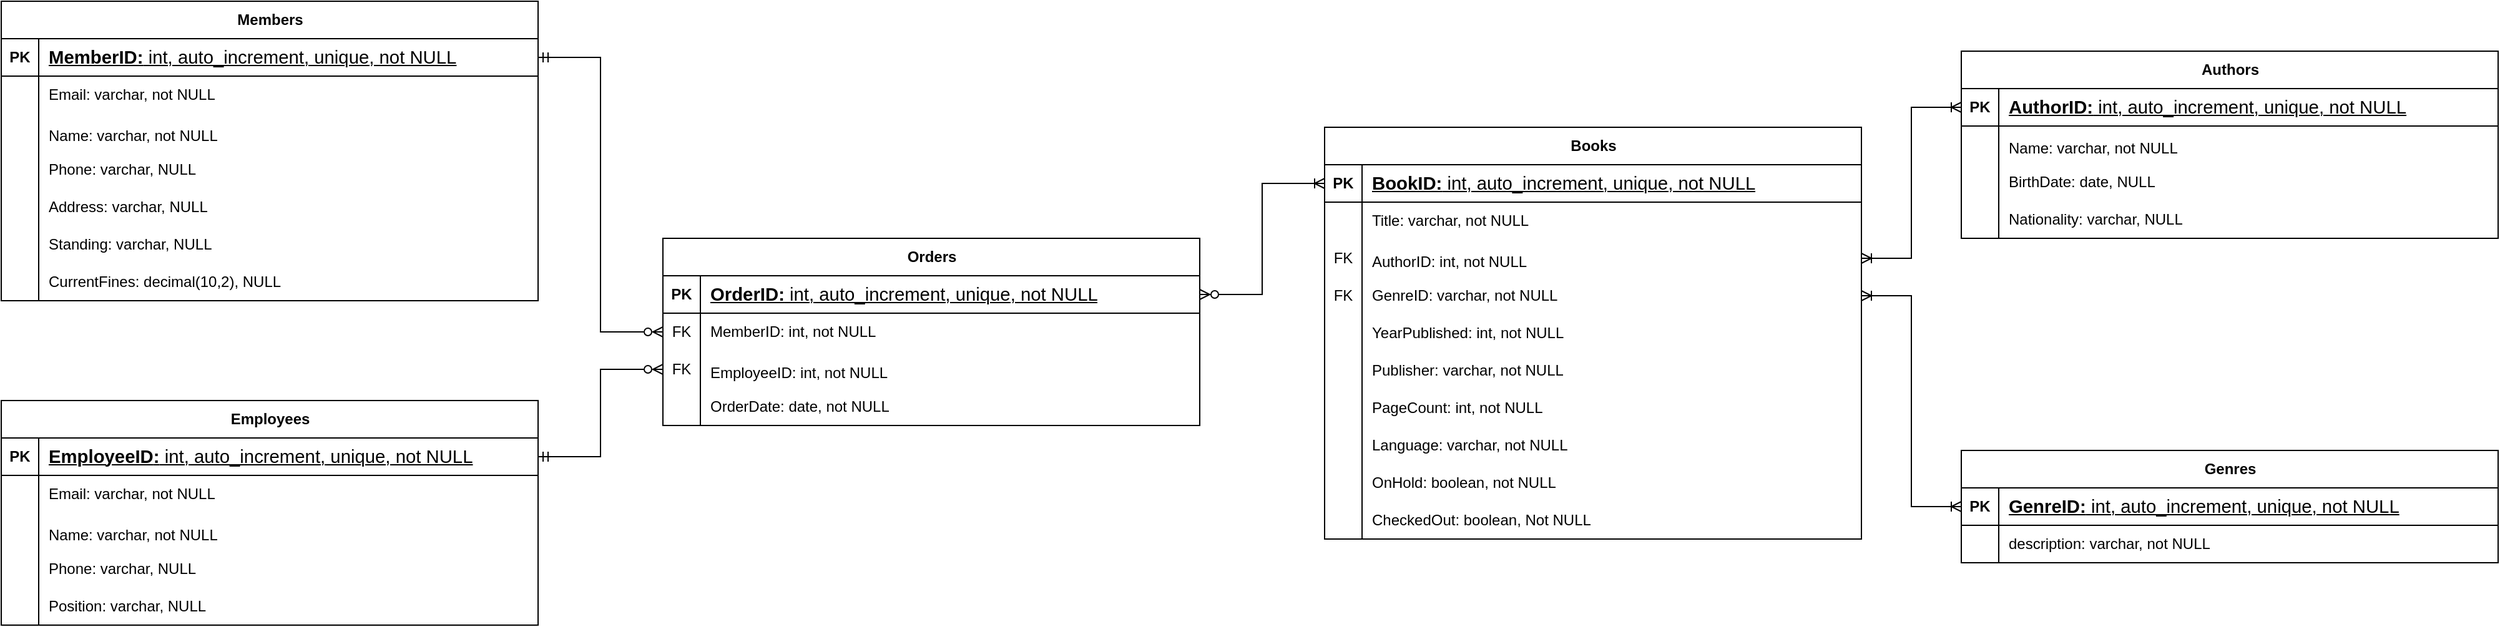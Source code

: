 <mxfile version="24.6.5" type="github">
  <diagram id="R2lEEEUBdFMjLlhIrx00" name="Page-1">
    <mxGraphModel dx="1590" dy="228" grid="1" gridSize="10" guides="1" tooltips="1" connect="1" arrows="1" fold="1" page="1" pageScale="1" pageWidth="850" pageHeight="1100" math="0" shadow="0" extFonts="Permanent Marker^https://fonts.googleapis.com/css?family=Permanent+Marker">
      <root>
        <mxCell id="0" />
        <mxCell id="1" parent="0" />
        <mxCell id="vbSB18mK8hLBWBTp7DFj-2" value="Members" style="shape=table;startSize=30;container=1;collapsible=1;childLayout=tableLayout;fixedRows=1;rowLines=0;fontStyle=1;align=center;resizeLast=1;html=1;aspect=fixed;" vertex="1" parent="1">
          <mxGeometry x="40" y="40" width="430" height="240" as="geometry" />
        </mxCell>
        <mxCell id="vbSB18mK8hLBWBTp7DFj-3" value="" style="shape=tableRow;horizontal=0;startSize=0;swimlaneHead=0;swimlaneBody=0;fillColor=none;collapsible=0;dropTarget=0;points=[[0,0.5],[1,0.5]];portConstraint=eastwest;top=0;left=0;right=0;bottom=1;" vertex="1" parent="vbSB18mK8hLBWBTp7DFj-2">
          <mxGeometry y="30" width="430" height="30" as="geometry" />
        </mxCell>
        <mxCell id="vbSB18mK8hLBWBTp7DFj-4" value="PK" style="shape=partialRectangle;connectable=0;fillColor=none;top=0;left=0;bottom=0;right=0;fontStyle=1;overflow=hidden;whiteSpace=wrap;html=1;" vertex="1" parent="vbSB18mK8hLBWBTp7DFj-3">
          <mxGeometry width="30" height="30" as="geometry">
            <mxRectangle width="30" height="30" as="alternateBounds" />
          </mxGeometry>
        </mxCell>
        <mxCell id="vbSB18mK8hLBWBTp7DFj-5" value="&lt;span id=&quot;docs-internal-guid-040f6c87-7fff-a6c0-7e0f-c1a7b9ad7582&quot; style=&quot;font-weight:normal;&quot;&gt;&lt;span style=&quot;font-size: 11pt; font-family: Arial, sans-serif; background-color: transparent; font-weight: 700; font-variant-numeric: normal; font-variant-east-asian: normal; font-variant-alternates: normal; font-variant-position: normal; text-decoration-line: none; vertical-align: baseline; white-space-collapse: preserve;&quot;&gt;MemberID:&lt;/span&gt;&lt;span style=&quot;font-size: 11pt; font-family: Arial, sans-serif; background-color: transparent; font-variant-numeric: normal; font-variant-east-asian: normal; font-variant-alternates: normal; font-variant-position: normal; text-decoration-line: none; vertical-align: baseline; white-space-collapse: preserve;&quot;&gt; int, auto_increment, unique, not NULL&lt;/span&gt;&lt;/span&gt;" style="shape=partialRectangle;connectable=0;fillColor=none;top=0;left=0;bottom=0;right=0;align=left;spacingLeft=6;fontStyle=5;overflow=hidden;whiteSpace=wrap;html=1;" vertex="1" parent="vbSB18mK8hLBWBTp7DFj-3">
          <mxGeometry x="30" width="400" height="30" as="geometry">
            <mxRectangle width="400" height="30" as="alternateBounds" />
          </mxGeometry>
        </mxCell>
        <mxCell id="vbSB18mK8hLBWBTp7DFj-6" value="" style="shape=tableRow;horizontal=0;startSize=0;swimlaneHead=0;swimlaneBody=0;fillColor=none;collapsible=0;dropTarget=0;points=[[0,0.5],[1,0.5]];portConstraint=eastwest;top=0;left=0;right=0;bottom=0;" vertex="1" parent="vbSB18mK8hLBWBTp7DFj-2">
          <mxGeometry y="60" width="430" height="30" as="geometry" />
        </mxCell>
        <mxCell id="vbSB18mK8hLBWBTp7DFj-7" value="" style="shape=partialRectangle;connectable=0;fillColor=none;top=0;left=0;bottom=0;right=0;editable=1;overflow=hidden;whiteSpace=wrap;html=1;" vertex="1" parent="vbSB18mK8hLBWBTp7DFj-6">
          <mxGeometry width="30" height="30" as="geometry">
            <mxRectangle width="30" height="30" as="alternateBounds" />
          </mxGeometry>
        </mxCell>
        <mxCell id="vbSB18mK8hLBWBTp7DFj-8" value="Email: varchar, not NULL" style="shape=partialRectangle;connectable=0;fillColor=none;top=0;left=0;bottom=0;right=0;align=left;spacingLeft=6;overflow=hidden;whiteSpace=wrap;html=1;" vertex="1" parent="vbSB18mK8hLBWBTp7DFj-6">
          <mxGeometry x="30" width="400" height="30" as="geometry">
            <mxRectangle width="400" height="30" as="alternateBounds" />
          </mxGeometry>
        </mxCell>
        <mxCell id="vbSB18mK8hLBWBTp7DFj-9" value="" style="shape=tableRow;horizontal=0;startSize=0;swimlaneHead=0;swimlaneBody=0;fillColor=none;collapsible=0;dropTarget=0;points=[[0,0.5],[1,0.5]];portConstraint=eastwest;top=0;left=0;right=0;bottom=0;" vertex="1" parent="vbSB18mK8hLBWBTp7DFj-2">
          <mxGeometry y="90" width="430" height="30" as="geometry" />
        </mxCell>
        <mxCell id="vbSB18mK8hLBWBTp7DFj-10" value="" style="shape=partialRectangle;connectable=0;fillColor=none;top=0;left=0;bottom=0;right=0;editable=1;overflow=hidden;whiteSpace=wrap;html=1;" vertex="1" parent="vbSB18mK8hLBWBTp7DFj-9">
          <mxGeometry width="30" height="30" as="geometry">
            <mxRectangle width="30" height="30" as="alternateBounds" />
          </mxGeometry>
        </mxCell>
        <mxCell id="vbSB18mK8hLBWBTp7DFj-11" value="&lt;div&gt;Name: varchar, not NULL&lt;/div&gt;" style="shape=partialRectangle;connectable=0;fillColor=none;top=0;left=0;bottom=0;right=0;align=left;spacingLeft=6;overflow=hidden;whiteSpace=wrap;html=1;strokeWidth=1;spacing=2;spacingBottom=-6;" vertex="1" parent="vbSB18mK8hLBWBTp7DFj-9">
          <mxGeometry x="30" width="400" height="30" as="geometry">
            <mxRectangle width="400" height="30" as="alternateBounds" />
          </mxGeometry>
        </mxCell>
        <mxCell id="vbSB18mK8hLBWBTp7DFj-12" value="" style="shape=tableRow;horizontal=0;startSize=0;swimlaneHead=0;swimlaneBody=0;fillColor=none;collapsible=0;dropTarget=0;points=[[0,0.5],[1,0.5]];portConstraint=eastwest;top=0;left=0;right=0;bottom=0;" vertex="1" parent="vbSB18mK8hLBWBTp7DFj-2">
          <mxGeometry y="120" width="430" height="30" as="geometry" />
        </mxCell>
        <mxCell id="vbSB18mK8hLBWBTp7DFj-13" value="" style="shape=partialRectangle;connectable=0;fillColor=none;top=0;left=0;bottom=0;right=0;editable=1;overflow=hidden;whiteSpace=wrap;html=1;" vertex="1" parent="vbSB18mK8hLBWBTp7DFj-12">
          <mxGeometry width="30" height="30" as="geometry">
            <mxRectangle width="30" height="30" as="alternateBounds" />
          </mxGeometry>
        </mxCell>
        <mxCell id="vbSB18mK8hLBWBTp7DFj-14" value="&lt;div&gt;Phone: varchar, NULL&lt;/div&gt;" style="shape=partialRectangle;connectable=0;fillColor=none;top=0;left=0;bottom=0;right=0;align=left;spacingLeft=6;overflow=hidden;whiteSpace=wrap;html=1;" vertex="1" parent="vbSB18mK8hLBWBTp7DFj-12">
          <mxGeometry x="30" width="400" height="30" as="geometry">
            <mxRectangle width="400" height="30" as="alternateBounds" />
          </mxGeometry>
        </mxCell>
        <mxCell id="vbSB18mK8hLBWBTp7DFj-24" style="shape=tableRow;horizontal=0;startSize=0;swimlaneHead=0;swimlaneBody=0;fillColor=none;collapsible=0;dropTarget=0;points=[[0,0.5],[1,0.5]];portConstraint=eastwest;top=0;left=0;right=0;bottom=0;" vertex="1" parent="vbSB18mK8hLBWBTp7DFj-2">
          <mxGeometry y="150" width="430" height="30" as="geometry" />
        </mxCell>
        <mxCell id="vbSB18mK8hLBWBTp7DFj-25" style="shape=partialRectangle;connectable=0;fillColor=none;top=0;left=0;bottom=0;right=0;editable=1;overflow=hidden;whiteSpace=wrap;html=1;" vertex="1" parent="vbSB18mK8hLBWBTp7DFj-24">
          <mxGeometry width="30" height="30" as="geometry">
            <mxRectangle width="30" height="30" as="alternateBounds" />
          </mxGeometry>
        </mxCell>
        <mxCell id="vbSB18mK8hLBWBTp7DFj-26" value="&lt;div&gt;Address: varchar, NULL&lt;/div&gt;" style="shape=partialRectangle;connectable=0;fillColor=none;top=0;left=0;bottom=0;right=0;align=left;spacingLeft=6;overflow=hidden;whiteSpace=wrap;html=1;" vertex="1" parent="vbSB18mK8hLBWBTp7DFj-24">
          <mxGeometry x="30" width="400" height="30" as="geometry">
            <mxRectangle width="400" height="30" as="alternateBounds" />
          </mxGeometry>
        </mxCell>
        <mxCell id="vbSB18mK8hLBWBTp7DFj-21" style="shape=tableRow;horizontal=0;startSize=0;swimlaneHead=0;swimlaneBody=0;fillColor=none;collapsible=0;dropTarget=0;points=[[0,0.5],[1,0.5]];portConstraint=eastwest;top=0;left=0;right=0;bottom=0;" vertex="1" parent="vbSB18mK8hLBWBTp7DFj-2">
          <mxGeometry y="180" width="430" height="30" as="geometry" />
        </mxCell>
        <mxCell id="vbSB18mK8hLBWBTp7DFj-22" style="shape=partialRectangle;connectable=0;fillColor=none;top=0;left=0;bottom=0;right=0;editable=1;overflow=hidden;whiteSpace=wrap;html=1;" vertex="1" parent="vbSB18mK8hLBWBTp7DFj-21">
          <mxGeometry width="30" height="30" as="geometry">
            <mxRectangle width="30" height="30" as="alternateBounds" />
          </mxGeometry>
        </mxCell>
        <mxCell id="vbSB18mK8hLBWBTp7DFj-23" value="&lt;div&gt;Standing: varchar, NULL&lt;/div&gt;" style="shape=partialRectangle;connectable=0;fillColor=none;top=0;left=0;bottom=0;right=0;align=left;spacingLeft=6;overflow=hidden;whiteSpace=wrap;html=1;" vertex="1" parent="vbSB18mK8hLBWBTp7DFj-21">
          <mxGeometry x="30" width="400" height="30" as="geometry">
            <mxRectangle width="400" height="30" as="alternateBounds" />
          </mxGeometry>
        </mxCell>
        <mxCell id="vbSB18mK8hLBWBTp7DFj-18" style="shape=tableRow;horizontal=0;startSize=0;swimlaneHead=0;swimlaneBody=0;fillColor=none;collapsible=0;dropTarget=0;points=[[0,0.5],[1,0.5]];portConstraint=eastwest;top=0;left=0;right=0;bottom=0;" vertex="1" parent="vbSB18mK8hLBWBTp7DFj-2">
          <mxGeometry y="210" width="430" height="30" as="geometry" />
        </mxCell>
        <mxCell id="vbSB18mK8hLBWBTp7DFj-19" style="shape=partialRectangle;connectable=0;fillColor=none;top=0;left=0;bottom=0;right=0;editable=1;overflow=hidden;whiteSpace=wrap;html=1;" vertex="1" parent="vbSB18mK8hLBWBTp7DFj-18">
          <mxGeometry width="30" height="30" as="geometry">
            <mxRectangle width="30" height="30" as="alternateBounds" />
          </mxGeometry>
        </mxCell>
        <mxCell id="vbSB18mK8hLBWBTp7DFj-20" value="&lt;div&gt;CurrentFines: decimal(10,2), NULL&lt;/div&gt;" style="shape=partialRectangle;connectable=0;fillColor=none;top=0;left=0;bottom=0;right=0;align=left;spacingLeft=6;overflow=hidden;whiteSpace=wrap;html=1;" vertex="1" parent="vbSB18mK8hLBWBTp7DFj-18">
          <mxGeometry x="30" width="400" height="30" as="geometry">
            <mxRectangle width="400" height="30" as="alternateBounds" />
          </mxGeometry>
        </mxCell>
        <mxCell id="vbSB18mK8hLBWBTp7DFj-27" value="Employees" style="shape=table;startSize=30;container=1;collapsible=1;childLayout=tableLayout;fixedRows=1;rowLines=0;fontStyle=1;align=center;resizeLast=1;html=1;aspect=fixed;" vertex="1" parent="1">
          <mxGeometry x="40" y="360" width="430" height="180" as="geometry" />
        </mxCell>
        <mxCell id="vbSB18mK8hLBWBTp7DFj-28" value="" style="shape=tableRow;horizontal=0;startSize=0;swimlaneHead=0;swimlaneBody=0;fillColor=none;collapsible=0;dropTarget=0;points=[[0,0.5],[1,0.5]];portConstraint=eastwest;top=0;left=0;right=0;bottom=1;" vertex="1" parent="vbSB18mK8hLBWBTp7DFj-27">
          <mxGeometry y="30" width="430" height="30" as="geometry" />
        </mxCell>
        <mxCell id="vbSB18mK8hLBWBTp7DFj-29" value="PK" style="shape=partialRectangle;connectable=0;fillColor=none;top=0;left=0;bottom=0;right=0;fontStyle=1;overflow=hidden;whiteSpace=wrap;html=1;" vertex="1" parent="vbSB18mK8hLBWBTp7DFj-28">
          <mxGeometry width="30" height="30" as="geometry">
            <mxRectangle width="30" height="30" as="alternateBounds" />
          </mxGeometry>
        </mxCell>
        <mxCell id="vbSB18mK8hLBWBTp7DFj-30" value="&lt;span id=&quot;docs-internal-guid-040f6c87-7fff-a6c0-7e0f-c1a7b9ad7582&quot; style=&quot;font-weight:normal;&quot;&gt;&lt;span style=&quot;font-size: 11pt; font-family: Arial, sans-serif; background-color: transparent; font-weight: 700; font-variant-numeric: normal; font-variant-east-asian: normal; font-variant-alternates: normal; font-variant-position: normal; text-decoration-line: none; vertical-align: baseline; white-space-collapse: preserve;&quot;&gt;&lt;span id=&quot;docs-internal-guid-15669703-7fff-b992-0416-fc9284e39d56&quot; style=&quot;font-weight:normal;&quot;&gt;&lt;span style=&quot;font-size: 11pt; background-color: transparent; font-weight: 700; font-variant-numeric: normal; font-variant-east-asian: normal; font-variant-alternates: normal; font-variant-position: normal; text-decoration-line: none; vertical-align: baseline;&quot;&gt;EmployeeID&lt;/span&gt;&lt;/span&gt;:&lt;/span&gt;&lt;span style=&quot;font-size: 11pt; font-family: Arial, sans-serif; background-color: transparent; font-variant-numeric: normal; font-variant-east-asian: normal; font-variant-alternates: normal; font-variant-position: normal; text-decoration-line: none; vertical-align: baseline; white-space-collapse: preserve;&quot;&gt; int, auto_increment, unique, not NULL&lt;/span&gt;&lt;/span&gt;" style="shape=partialRectangle;connectable=0;fillColor=none;top=0;left=0;bottom=0;right=0;align=left;spacingLeft=6;fontStyle=5;overflow=hidden;whiteSpace=wrap;html=1;" vertex="1" parent="vbSB18mK8hLBWBTp7DFj-28">
          <mxGeometry x="30" width="400" height="30" as="geometry">
            <mxRectangle width="400" height="30" as="alternateBounds" />
          </mxGeometry>
        </mxCell>
        <mxCell id="vbSB18mK8hLBWBTp7DFj-31" value="" style="shape=tableRow;horizontal=0;startSize=0;swimlaneHead=0;swimlaneBody=0;fillColor=none;collapsible=0;dropTarget=0;points=[[0,0.5],[1,0.5]];portConstraint=eastwest;top=0;left=0;right=0;bottom=0;" vertex="1" parent="vbSB18mK8hLBWBTp7DFj-27">
          <mxGeometry y="60" width="430" height="30" as="geometry" />
        </mxCell>
        <mxCell id="vbSB18mK8hLBWBTp7DFj-32" value="" style="shape=partialRectangle;connectable=0;fillColor=none;top=0;left=0;bottom=0;right=0;editable=1;overflow=hidden;whiteSpace=wrap;html=1;" vertex="1" parent="vbSB18mK8hLBWBTp7DFj-31">
          <mxGeometry width="30" height="30" as="geometry">
            <mxRectangle width="30" height="30" as="alternateBounds" />
          </mxGeometry>
        </mxCell>
        <mxCell id="vbSB18mK8hLBWBTp7DFj-33" value="Email: varchar, not NULL" style="shape=partialRectangle;connectable=0;fillColor=none;top=0;left=0;bottom=0;right=0;align=left;spacingLeft=6;overflow=hidden;whiteSpace=wrap;html=1;" vertex="1" parent="vbSB18mK8hLBWBTp7DFj-31">
          <mxGeometry x="30" width="400" height="30" as="geometry">
            <mxRectangle width="400" height="30" as="alternateBounds" />
          </mxGeometry>
        </mxCell>
        <mxCell id="vbSB18mK8hLBWBTp7DFj-34" value="" style="shape=tableRow;horizontal=0;startSize=0;swimlaneHead=0;swimlaneBody=0;fillColor=none;collapsible=0;dropTarget=0;points=[[0,0.5],[1,0.5]];portConstraint=eastwest;top=0;left=0;right=0;bottom=0;" vertex="1" parent="vbSB18mK8hLBWBTp7DFj-27">
          <mxGeometry y="90" width="430" height="30" as="geometry" />
        </mxCell>
        <mxCell id="vbSB18mK8hLBWBTp7DFj-35" value="" style="shape=partialRectangle;connectable=0;fillColor=none;top=0;left=0;bottom=0;right=0;editable=1;overflow=hidden;whiteSpace=wrap;html=1;" vertex="1" parent="vbSB18mK8hLBWBTp7DFj-34">
          <mxGeometry width="30" height="30" as="geometry">
            <mxRectangle width="30" height="30" as="alternateBounds" />
          </mxGeometry>
        </mxCell>
        <mxCell id="vbSB18mK8hLBWBTp7DFj-36" value="&lt;div&gt;Name: varchar, not NULL&lt;/div&gt;" style="shape=partialRectangle;connectable=0;fillColor=none;top=0;left=0;bottom=0;right=0;align=left;spacingLeft=6;overflow=hidden;whiteSpace=wrap;html=1;strokeWidth=1;spacing=2;spacingBottom=-6;" vertex="1" parent="vbSB18mK8hLBWBTp7DFj-34">
          <mxGeometry x="30" width="400" height="30" as="geometry">
            <mxRectangle width="400" height="30" as="alternateBounds" />
          </mxGeometry>
        </mxCell>
        <mxCell id="vbSB18mK8hLBWBTp7DFj-37" value="" style="shape=tableRow;horizontal=0;startSize=0;swimlaneHead=0;swimlaneBody=0;fillColor=none;collapsible=0;dropTarget=0;points=[[0,0.5],[1,0.5]];portConstraint=eastwest;top=0;left=0;right=0;bottom=0;" vertex="1" parent="vbSB18mK8hLBWBTp7DFj-27">
          <mxGeometry y="120" width="430" height="30" as="geometry" />
        </mxCell>
        <mxCell id="vbSB18mK8hLBWBTp7DFj-38" value="" style="shape=partialRectangle;connectable=0;fillColor=none;top=0;left=0;bottom=0;right=0;editable=1;overflow=hidden;whiteSpace=wrap;html=1;" vertex="1" parent="vbSB18mK8hLBWBTp7DFj-37">
          <mxGeometry width="30" height="30" as="geometry">
            <mxRectangle width="30" height="30" as="alternateBounds" />
          </mxGeometry>
        </mxCell>
        <mxCell id="vbSB18mK8hLBWBTp7DFj-39" value="&lt;div&gt;Phone: varchar, NULL&lt;/div&gt;" style="shape=partialRectangle;connectable=0;fillColor=none;top=0;left=0;bottom=0;right=0;align=left;spacingLeft=6;overflow=hidden;whiteSpace=wrap;html=1;" vertex="1" parent="vbSB18mK8hLBWBTp7DFj-37">
          <mxGeometry x="30" width="400" height="30" as="geometry">
            <mxRectangle width="400" height="30" as="alternateBounds" />
          </mxGeometry>
        </mxCell>
        <mxCell id="vbSB18mK8hLBWBTp7DFj-40" style="shape=tableRow;horizontal=0;startSize=0;swimlaneHead=0;swimlaneBody=0;fillColor=none;collapsible=0;dropTarget=0;points=[[0,0.5],[1,0.5]];portConstraint=eastwest;top=0;left=0;right=0;bottom=0;" vertex="1" parent="vbSB18mK8hLBWBTp7DFj-27">
          <mxGeometry y="150" width="430" height="30" as="geometry" />
        </mxCell>
        <mxCell id="vbSB18mK8hLBWBTp7DFj-41" style="shape=partialRectangle;connectable=0;fillColor=none;top=0;left=0;bottom=0;right=0;editable=1;overflow=hidden;whiteSpace=wrap;html=1;" vertex="1" parent="vbSB18mK8hLBWBTp7DFj-40">
          <mxGeometry width="30" height="30" as="geometry">
            <mxRectangle width="30" height="30" as="alternateBounds" />
          </mxGeometry>
        </mxCell>
        <mxCell id="vbSB18mK8hLBWBTp7DFj-42" value="&lt;div&gt;Position: varchar, NULL&lt;/div&gt;" style="shape=partialRectangle;connectable=0;fillColor=none;top=0;left=0;bottom=0;right=0;align=left;spacingLeft=6;overflow=hidden;whiteSpace=wrap;html=1;" vertex="1" parent="vbSB18mK8hLBWBTp7DFj-40">
          <mxGeometry x="30" width="400" height="30" as="geometry">
            <mxRectangle width="400" height="30" as="alternateBounds" />
          </mxGeometry>
        </mxCell>
        <mxCell id="vbSB18mK8hLBWBTp7DFj-49" value="Orders" style="shape=table;startSize=30;container=1;collapsible=1;childLayout=tableLayout;fixedRows=1;rowLines=0;fontStyle=1;align=center;resizeLast=1;html=1;aspect=fixed;" vertex="1" parent="1">
          <mxGeometry x="570" y="230" width="430" height="150" as="geometry" />
        </mxCell>
        <mxCell id="vbSB18mK8hLBWBTp7DFj-50" value="" style="shape=tableRow;horizontal=0;startSize=0;swimlaneHead=0;swimlaneBody=0;fillColor=none;collapsible=0;dropTarget=0;points=[[0,0.5],[1,0.5]];portConstraint=eastwest;top=0;left=0;right=0;bottom=1;" vertex="1" parent="vbSB18mK8hLBWBTp7DFj-49">
          <mxGeometry y="30" width="430" height="30" as="geometry" />
        </mxCell>
        <mxCell id="vbSB18mK8hLBWBTp7DFj-51" value="PK" style="shape=partialRectangle;connectable=0;fillColor=none;top=0;left=0;bottom=0;right=0;fontStyle=1;overflow=hidden;whiteSpace=wrap;html=1;" vertex="1" parent="vbSB18mK8hLBWBTp7DFj-50">
          <mxGeometry width="30" height="30" as="geometry">
            <mxRectangle width="30" height="30" as="alternateBounds" />
          </mxGeometry>
        </mxCell>
        <mxCell id="vbSB18mK8hLBWBTp7DFj-52" value="&lt;span id=&quot;docs-internal-guid-040f6c87-7fff-a6c0-7e0f-c1a7b9ad7582&quot; style=&quot;font-weight:normal;&quot;&gt;&lt;span style=&quot;font-size: 11pt; font-family: Arial, sans-serif; background-color: transparent; font-weight: 700; font-variant-numeric: normal; font-variant-east-asian: normal; font-variant-alternates: normal; font-variant-position: normal; text-decoration-line: none; vertical-align: baseline; white-space-collapse: preserve;&quot;&gt;OrderID:&lt;/span&gt;&lt;span style=&quot;font-size: 11pt; font-family: Arial, sans-serif; background-color: transparent; font-variant-numeric: normal; font-variant-east-asian: normal; font-variant-alternates: normal; font-variant-position: normal; text-decoration-line: none; vertical-align: baseline; white-space-collapse: preserve;&quot;&gt; int, auto_increment, unique, not NULL&lt;/span&gt;&lt;/span&gt;" style="shape=partialRectangle;connectable=0;fillColor=none;top=0;left=0;bottom=0;right=0;align=left;spacingLeft=6;fontStyle=5;overflow=hidden;whiteSpace=wrap;html=1;" vertex="1" parent="vbSB18mK8hLBWBTp7DFj-50">
          <mxGeometry x="30" width="400" height="30" as="geometry">
            <mxRectangle width="400" height="30" as="alternateBounds" />
          </mxGeometry>
        </mxCell>
        <mxCell id="vbSB18mK8hLBWBTp7DFj-53" value="" style="shape=tableRow;horizontal=0;startSize=0;swimlaneHead=0;swimlaneBody=0;fillColor=none;collapsible=0;dropTarget=0;points=[[0,0.5],[1,0.5]];portConstraint=eastwest;top=0;left=0;right=0;bottom=0;" vertex="1" parent="vbSB18mK8hLBWBTp7DFj-49">
          <mxGeometry y="60" width="430" height="30" as="geometry" />
        </mxCell>
        <mxCell id="vbSB18mK8hLBWBTp7DFj-54" value="FK" style="shape=partialRectangle;connectable=0;fillColor=none;top=0;left=0;bottom=0;right=0;editable=1;overflow=hidden;whiteSpace=wrap;html=1;" vertex="1" parent="vbSB18mK8hLBWBTp7DFj-53">
          <mxGeometry width="30" height="30" as="geometry">
            <mxRectangle width="30" height="30" as="alternateBounds" />
          </mxGeometry>
        </mxCell>
        <mxCell id="vbSB18mK8hLBWBTp7DFj-55" value="&lt;div&gt;MemberID: int, not NULL&lt;/div&gt;" style="shape=partialRectangle;connectable=0;fillColor=none;top=0;left=0;bottom=0;right=0;align=left;spacingLeft=6;overflow=hidden;whiteSpace=wrap;html=1;" vertex="1" parent="vbSB18mK8hLBWBTp7DFj-53">
          <mxGeometry x="30" width="400" height="30" as="geometry">
            <mxRectangle width="400" height="30" as="alternateBounds" />
          </mxGeometry>
        </mxCell>
        <mxCell id="vbSB18mK8hLBWBTp7DFj-56" value="" style="shape=tableRow;horizontal=0;startSize=0;swimlaneHead=0;swimlaneBody=0;fillColor=none;collapsible=0;dropTarget=0;points=[[0,0.5],[1,0.5]];portConstraint=eastwest;top=0;left=0;right=0;bottom=0;" vertex="1" parent="vbSB18mK8hLBWBTp7DFj-49">
          <mxGeometry y="90" width="430" height="30" as="geometry" />
        </mxCell>
        <mxCell id="vbSB18mK8hLBWBTp7DFj-57" value="FK" style="shape=partialRectangle;connectable=0;fillColor=none;top=0;left=0;bottom=0;right=0;editable=1;overflow=hidden;whiteSpace=wrap;html=1;" vertex="1" parent="vbSB18mK8hLBWBTp7DFj-56">
          <mxGeometry width="30" height="30" as="geometry">
            <mxRectangle width="30" height="30" as="alternateBounds" />
          </mxGeometry>
        </mxCell>
        <mxCell id="vbSB18mK8hLBWBTp7DFj-58" value="&lt;div&gt;EmployeeID: int, not NULL&lt;/div&gt;" style="shape=partialRectangle;connectable=0;fillColor=none;top=0;left=0;bottom=0;right=0;align=left;spacingLeft=6;overflow=hidden;whiteSpace=wrap;html=1;strokeWidth=1;spacing=2;spacingBottom=-6;" vertex="1" parent="vbSB18mK8hLBWBTp7DFj-56">
          <mxGeometry x="30" width="400" height="30" as="geometry">
            <mxRectangle width="400" height="30" as="alternateBounds" />
          </mxGeometry>
        </mxCell>
        <mxCell id="vbSB18mK8hLBWBTp7DFj-59" value="" style="shape=tableRow;horizontal=0;startSize=0;swimlaneHead=0;swimlaneBody=0;fillColor=none;collapsible=0;dropTarget=0;points=[[0,0.5],[1,0.5]];portConstraint=eastwest;top=0;left=0;right=0;bottom=0;" vertex="1" parent="vbSB18mK8hLBWBTp7DFj-49">
          <mxGeometry y="120" width="430" height="30" as="geometry" />
        </mxCell>
        <mxCell id="vbSB18mK8hLBWBTp7DFj-60" value="" style="shape=partialRectangle;connectable=0;fillColor=none;top=0;left=0;bottom=0;right=0;editable=1;overflow=hidden;whiteSpace=wrap;html=1;" vertex="1" parent="vbSB18mK8hLBWBTp7DFj-59">
          <mxGeometry width="30" height="30" as="geometry">
            <mxRectangle width="30" height="30" as="alternateBounds" />
          </mxGeometry>
        </mxCell>
        <mxCell id="vbSB18mK8hLBWBTp7DFj-61" value="&lt;div&gt;OrderDate: date, not NULL&lt;/div&gt;" style="shape=partialRectangle;connectable=0;fillColor=none;top=0;left=0;bottom=0;right=0;align=left;spacingLeft=6;overflow=hidden;whiteSpace=wrap;html=1;" vertex="1" parent="vbSB18mK8hLBWBTp7DFj-59">
          <mxGeometry x="30" width="400" height="30" as="geometry">
            <mxRectangle width="400" height="30" as="alternateBounds" />
          </mxGeometry>
        </mxCell>
        <mxCell id="vbSB18mK8hLBWBTp7DFj-71" value="Books" style="shape=table;startSize=30;container=1;collapsible=1;childLayout=tableLayout;fixedRows=1;rowLines=0;fontStyle=1;align=center;resizeLast=1;html=1;aspect=fixed;" vertex="1" parent="1">
          <mxGeometry x="1100" y="141" width="430" height="330" as="geometry" />
        </mxCell>
        <mxCell id="vbSB18mK8hLBWBTp7DFj-72" value="" style="shape=tableRow;horizontal=0;startSize=0;swimlaneHead=0;swimlaneBody=0;fillColor=none;collapsible=0;dropTarget=0;points=[[0,0.5],[1,0.5]];portConstraint=eastwest;top=0;left=0;right=0;bottom=1;" vertex="1" parent="vbSB18mK8hLBWBTp7DFj-71">
          <mxGeometry y="30" width="430" height="30" as="geometry" />
        </mxCell>
        <mxCell id="vbSB18mK8hLBWBTp7DFj-73" value="PK" style="shape=partialRectangle;connectable=0;fillColor=none;top=0;left=0;bottom=0;right=0;fontStyle=1;overflow=hidden;whiteSpace=wrap;html=1;" vertex="1" parent="vbSB18mK8hLBWBTp7DFj-72">
          <mxGeometry width="30" height="30" as="geometry">
            <mxRectangle width="30" height="30" as="alternateBounds" />
          </mxGeometry>
        </mxCell>
        <mxCell id="vbSB18mK8hLBWBTp7DFj-74" value="&lt;span id=&quot;docs-internal-guid-040f6c87-7fff-a6c0-7e0f-c1a7b9ad7582&quot; style=&quot;font-weight:normal;&quot;&gt;&lt;span style=&quot;font-size: 11pt; font-family: Arial, sans-serif; background-color: transparent; font-weight: 700; font-variant-numeric: normal; font-variant-east-asian: normal; font-variant-alternates: normal; font-variant-position: normal; text-decoration-line: none; vertical-align: baseline; white-space-collapse: preserve;&quot;&gt;BookID:&lt;/span&gt;&lt;span style=&quot;font-size: 11pt; font-family: Arial, sans-serif; background-color: transparent; font-variant-numeric: normal; font-variant-east-asian: normal; font-variant-alternates: normal; font-variant-position: normal; text-decoration-line: none; vertical-align: baseline; white-space-collapse: preserve;&quot;&gt; int, auto_increment, unique, not NULL&lt;/span&gt;&lt;/span&gt;" style="shape=partialRectangle;connectable=0;fillColor=none;top=0;left=0;bottom=0;right=0;align=left;spacingLeft=6;fontStyle=5;overflow=hidden;whiteSpace=wrap;html=1;" vertex="1" parent="vbSB18mK8hLBWBTp7DFj-72">
          <mxGeometry x="30" width="400" height="30" as="geometry">
            <mxRectangle width="400" height="30" as="alternateBounds" />
          </mxGeometry>
        </mxCell>
        <mxCell id="vbSB18mK8hLBWBTp7DFj-75" value="" style="shape=tableRow;horizontal=0;startSize=0;swimlaneHead=0;swimlaneBody=0;fillColor=none;collapsible=0;dropTarget=0;points=[[0,0.5],[1,0.5]];portConstraint=eastwest;top=0;left=0;right=0;bottom=0;" vertex="1" parent="vbSB18mK8hLBWBTp7DFj-71">
          <mxGeometry y="60" width="430" height="30" as="geometry" />
        </mxCell>
        <mxCell id="vbSB18mK8hLBWBTp7DFj-76" value="" style="shape=partialRectangle;connectable=0;fillColor=none;top=0;left=0;bottom=0;right=0;editable=1;overflow=hidden;whiteSpace=wrap;html=1;" vertex="1" parent="vbSB18mK8hLBWBTp7DFj-75">
          <mxGeometry width="30" height="30" as="geometry">
            <mxRectangle width="30" height="30" as="alternateBounds" />
          </mxGeometry>
        </mxCell>
        <mxCell id="vbSB18mK8hLBWBTp7DFj-77" value="&lt;div&gt;Title: varchar, not NULL&lt;/div&gt;" style="shape=partialRectangle;connectable=0;fillColor=none;top=0;left=0;bottom=0;right=0;align=left;spacingLeft=6;overflow=hidden;whiteSpace=wrap;html=1;" vertex="1" parent="vbSB18mK8hLBWBTp7DFj-75">
          <mxGeometry x="30" width="400" height="30" as="geometry">
            <mxRectangle width="400" height="30" as="alternateBounds" />
          </mxGeometry>
        </mxCell>
        <mxCell id="vbSB18mK8hLBWBTp7DFj-78" value="" style="shape=tableRow;horizontal=0;startSize=0;swimlaneHead=0;swimlaneBody=0;fillColor=none;collapsible=0;dropTarget=0;points=[[0,0.5],[1,0.5]];portConstraint=eastwest;top=0;left=0;right=0;bottom=0;" vertex="1" parent="vbSB18mK8hLBWBTp7DFj-71">
          <mxGeometry y="90" width="430" height="30" as="geometry" />
        </mxCell>
        <mxCell id="vbSB18mK8hLBWBTp7DFj-79" value="FK" style="shape=partialRectangle;connectable=0;fillColor=none;top=0;left=0;bottom=0;right=0;editable=1;overflow=hidden;whiteSpace=wrap;html=1;" vertex="1" parent="vbSB18mK8hLBWBTp7DFj-78">
          <mxGeometry width="30" height="30" as="geometry">
            <mxRectangle width="30" height="30" as="alternateBounds" />
          </mxGeometry>
        </mxCell>
        <mxCell id="vbSB18mK8hLBWBTp7DFj-80" value="&lt;div&gt;AuthorID: int, not NULL&lt;/div&gt;" style="shape=partialRectangle;connectable=0;fillColor=none;top=0;left=0;bottom=0;right=0;align=left;spacingLeft=6;overflow=hidden;whiteSpace=wrap;html=1;strokeWidth=1;spacing=2;spacingBottom=-6;" vertex="1" parent="vbSB18mK8hLBWBTp7DFj-78">
          <mxGeometry x="30" width="400" height="30" as="geometry">
            <mxRectangle width="400" height="30" as="alternateBounds" />
          </mxGeometry>
        </mxCell>
        <mxCell id="vbSB18mK8hLBWBTp7DFj-81" value="" style="shape=tableRow;horizontal=0;startSize=0;swimlaneHead=0;swimlaneBody=0;fillColor=none;collapsible=0;dropTarget=0;points=[[0,0.5],[1,0.5]];portConstraint=eastwest;top=0;left=0;right=0;bottom=0;" vertex="1" parent="vbSB18mK8hLBWBTp7DFj-71">
          <mxGeometry y="120" width="430" height="30" as="geometry" />
        </mxCell>
        <mxCell id="vbSB18mK8hLBWBTp7DFj-82" value="FK" style="shape=partialRectangle;connectable=0;fillColor=none;top=0;left=0;bottom=0;right=0;editable=1;overflow=hidden;whiteSpace=wrap;html=1;" vertex="1" parent="vbSB18mK8hLBWBTp7DFj-81">
          <mxGeometry width="30" height="30" as="geometry">
            <mxRectangle width="30" height="30" as="alternateBounds" />
          </mxGeometry>
        </mxCell>
        <mxCell id="vbSB18mK8hLBWBTp7DFj-83" value="&lt;div&gt;GenreID: varchar, not NULL&lt;/div&gt;" style="shape=partialRectangle;connectable=0;fillColor=none;top=0;left=0;bottom=0;right=0;align=left;spacingLeft=6;overflow=hidden;whiteSpace=wrap;html=1;" vertex="1" parent="vbSB18mK8hLBWBTp7DFj-81">
          <mxGeometry x="30" width="400" height="30" as="geometry">
            <mxRectangle width="400" height="30" as="alternateBounds" />
          </mxGeometry>
        </mxCell>
        <mxCell id="vbSB18mK8hLBWBTp7DFj-84" style="shape=tableRow;horizontal=0;startSize=0;swimlaneHead=0;swimlaneBody=0;fillColor=none;collapsible=0;dropTarget=0;points=[[0,0.5],[1,0.5]];portConstraint=eastwest;top=0;left=0;right=0;bottom=0;" vertex="1" parent="vbSB18mK8hLBWBTp7DFj-71">
          <mxGeometry y="150" width="430" height="30" as="geometry" />
        </mxCell>
        <mxCell id="vbSB18mK8hLBWBTp7DFj-85" style="shape=partialRectangle;connectable=0;fillColor=none;top=0;left=0;bottom=0;right=0;editable=1;overflow=hidden;whiteSpace=wrap;html=1;" vertex="1" parent="vbSB18mK8hLBWBTp7DFj-84">
          <mxGeometry width="30" height="30" as="geometry">
            <mxRectangle width="30" height="30" as="alternateBounds" />
          </mxGeometry>
        </mxCell>
        <mxCell id="vbSB18mK8hLBWBTp7DFj-86" value="&lt;div&gt;YearPublished: int, not NULL&lt;/div&gt;" style="shape=partialRectangle;connectable=0;fillColor=none;top=0;left=0;bottom=0;right=0;align=left;spacingLeft=6;overflow=hidden;whiteSpace=wrap;html=1;" vertex="1" parent="vbSB18mK8hLBWBTp7DFj-84">
          <mxGeometry x="30" width="400" height="30" as="geometry">
            <mxRectangle width="400" height="30" as="alternateBounds" />
          </mxGeometry>
        </mxCell>
        <mxCell id="vbSB18mK8hLBWBTp7DFj-87" style="shape=tableRow;horizontal=0;startSize=0;swimlaneHead=0;swimlaneBody=0;fillColor=none;collapsible=0;dropTarget=0;points=[[0,0.5],[1,0.5]];portConstraint=eastwest;top=0;left=0;right=0;bottom=0;" vertex="1" parent="vbSB18mK8hLBWBTp7DFj-71">
          <mxGeometry y="180" width="430" height="30" as="geometry" />
        </mxCell>
        <mxCell id="vbSB18mK8hLBWBTp7DFj-88" style="shape=partialRectangle;connectable=0;fillColor=none;top=0;left=0;bottom=0;right=0;editable=1;overflow=hidden;whiteSpace=wrap;html=1;" vertex="1" parent="vbSB18mK8hLBWBTp7DFj-87">
          <mxGeometry width="30" height="30" as="geometry">
            <mxRectangle width="30" height="30" as="alternateBounds" />
          </mxGeometry>
        </mxCell>
        <mxCell id="vbSB18mK8hLBWBTp7DFj-89" value="&lt;div&gt;Publisher: varchar, not NULL&lt;/div&gt;" style="shape=partialRectangle;connectable=0;fillColor=none;top=0;left=0;bottom=0;right=0;align=left;spacingLeft=6;overflow=hidden;whiteSpace=wrap;html=1;" vertex="1" parent="vbSB18mK8hLBWBTp7DFj-87">
          <mxGeometry x="30" width="400" height="30" as="geometry">
            <mxRectangle width="400" height="30" as="alternateBounds" />
          </mxGeometry>
        </mxCell>
        <mxCell id="vbSB18mK8hLBWBTp7DFj-90" style="shape=tableRow;horizontal=0;startSize=0;swimlaneHead=0;swimlaneBody=0;fillColor=none;collapsible=0;dropTarget=0;points=[[0,0.5],[1,0.5]];portConstraint=eastwest;top=0;left=0;right=0;bottom=0;" vertex="1" parent="vbSB18mK8hLBWBTp7DFj-71">
          <mxGeometry y="210" width="430" height="30" as="geometry" />
        </mxCell>
        <mxCell id="vbSB18mK8hLBWBTp7DFj-91" style="shape=partialRectangle;connectable=0;fillColor=none;top=0;left=0;bottom=0;right=0;editable=1;overflow=hidden;whiteSpace=wrap;html=1;" vertex="1" parent="vbSB18mK8hLBWBTp7DFj-90">
          <mxGeometry width="30" height="30" as="geometry">
            <mxRectangle width="30" height="30" as="alternateBounds" />
          </mxGeometry>
        </mxCell>
        <mxCell id="vbSB18mK8hLBWBTp7DFj-92" value="&lt;div&gt;PageCount: int, not NULL&lt;/div&gt;" style="shape=partialRectangle;connectable=0;fillColor=none;top=0;left=0;bottom=0;right=0;align=left;spacingLeft=6;overflow=hidden;whiteSpace=wrap;html=1;" vertex="1" parent="vbSB18mK8hLBWBTp7DFj-90">
          <mxGeometry x="30" width="400" height="30" as="geometry">
            <mxRectangle width="400" height="30" as="alternateBounds" />
          </mxGeometry>
        </mxCell>
        <mxCell id="vbSB18mK8hLBWBTp7DFj-190" style="shape=tableRow;horizontal=0;startSize=0;swimlaneHead=0;swimlaneBody=0;fillColor=none;collapsible=0;dropTarget=0;points=[[0,0.5],[1,0.5]];portConstraint=eastwest;top=0;left=0;right=0;bottom=0;" vertex="1" parent="vbSB18mK8hLBWBTp7DFj-71">
          <mxGeometry y="240" width="430" height="30" as="geometry" />
        </mxCell>
        <mxCell id="vbSB18mK8hLBWBTp7DFj-191" style="shape=partialRectangle;connectable=0;fillColor=none;top=0;left=0;bottom=0;right=0;editable=1;overflow=hidden;whiteSpace=wrap;html=1;" vertex="1" parent="vbSB18mK8hLBWBTp7DFj-190">
          <mxGeometry width="30" height="30" as="geometry">
            <mxRectangle width="30" height="30" as="alternateBounds" />
          </mxGeometry>
        </mxCell>
        <mxCell id="vbSB18mK8hLBWBTp7DFj-192" value="&lt;div&gt;Language: varchar, not NULL&lt;/div&gt;" style="shape=partialRectangle;connectable=0;fillColor=none;top=0;left=0;bottom=0;right=0;align=left;spacingLeft=6;overflow=hidden;whiteSpace=wrap;html=1;" vertex="1" parent="vbSB18mK8hLBWBTp7DFj-190">
          <mxGeometry x="30" width="400" height="30" as="geometry">
            <mxRectangle width="400" height="30" as="alternateBounds" />
          </mxGeometry>
        </mxCell>
        <mxCell id="vbSB18mK8hLBWBTp7DFj-199" style="shape=tableRow;horizontal=0;startSize=0;swimlaneHead=0;swimlaneBody=0;fillColor=none;collapsible=0;dropTarget=0;points=[[0,0.5],[1,0.5]];portConstraint=eastwest;top=0;left=0;right=0;bottom=0;" vertex="1" parent="vbSB18mK8hLBWBTp7DFj-71">
          <mxGeometry y="270" width="430" height="30" as="geometry" />
        </mxCell>
        <mxCell id="vbSB18mK8hLBWBTp7DFj-200" style="shape=partialRectangle;connectable=0;fillColor=none;top=0;left=0;bottom=0;right=0;editable=1;overflow=hidden;whiteSpace=wrap;html=1;" vertex="1" parent="vbSB18mK8hLBWBTp7DFj-199">
          <mxGeometry width="30" height="30" as="geometry">
            <mxRectangle width="30" height="30" as="alternateBounds" />
          </mxGeometry>
        </mxCell>
        <mxCell id="vbSB18mK8hLBWBTp7DFj-201" value="OnHold: boolean, not NULL" style="shape=partialRectangle;connectable=0;fillColor=none;top=0;left=0;bottom=0;right=0;align=left;spacingLeft=6;overflow=hidden;whiteSpace=wrap;html=1;" vertex="1" parent="vbSB18mK8hLBWBTp7DFj-199">
          <mxGeometry x="30" width="400" height="30" as="geometry">
            <mxRectangle width="400" height="30" as="alternateBounds" />
          </mxGeometry>
        </mxCell>
        <mxCell id="vbSB18mK8hLBWBTp7DFj-196" style="shape=tableRow;horizontal=0;startSize=0;swimlaneHead=0;swimlaneBody=0;fillColor=none;collapsible=0;dropTarget=0;points=[[0,0.5],[1,0.5]];portConstraint=eastwest;top=0;left=0;right=0;bottom=0;" vertex="1" parent="vbSB18mK8hLBWBTp7DFj-71">
          <mxGeometry y="300" width="430" height="30" as="geometry" />
        </mxCell>
        <mxCell id="vbSB18mK8hLBWBTp7DFj-197" style="shape=partialRectangle;connectable=0;fillColor=none;top=0;left=0;bottom=0;right=0;editable=1;overflow=hidden;whiteSpace=wrap;html=1;" vertex="1" parent="vbSB18mK8hLBWBTp7DFj-196">
          <mxGeometry width="30" height="30" as="geometry">
            <mxRectangle width="30" height="30" as="alternateBounds" />
          </mxGeometry>
        </mxCell>
        <mxCell id="vbSB18mK8hLBWBTp7DFj-198" value="&lt;div&gt;CheckedOut: boolean, Not NULL&lt;/div&gt;" style="shape=partialRectangle;connectable=0;fillColor=none;top=0;left=0;bottom=0;right=0;align=left;spacingLeft=6;overflow=hidden;whiteSpace=wrap;html=1;" vertex="1" parent="vbSB18mK8hLBWBTp7DFj-196">
          <mxGeometry x="30" width="400" height="30" as="geometry">
            <mxRectangle width="400" height="30" as="alternateBounds" />
          </mxGeometry>
        </mxCell>
        <mxCell id="vbSB18mK8hLBWBTp7DFj-137" value="Authors" style="shape=table;startSize=30;container=1;collapsible=1;childLayout=tableLayout;fixedRows=1;rowLines=0;fontStyle=1;align=center;resizeLast=1;html=1;aspect=fixed;" vertex="1" parent="1">
          <mxGeometry x="1610" y="80" width="430" height="150" as="geometry" />
        </mxCell>
        <mxCell id="vbSB18mK8hLBWBTp7DFj-138" value="" style="shape=tableRow;horizontal=0;startSize=0;swimlaneHead=0;swimlaneBody=0;fillColor=none;collapsible=0;dropTarget=0;points=[[0,0.5],[1,0.5]];portConstraint=eastwest;top=0;left=0;right=0;bottom=1;" vertex="1" parent="vbSB18mK8hLBWBTp7DFj-137">
          <mxGeometry y="30" width="430" height="30" as="geometry" />
        </mxCell>
        <mxCell id="vbSB18mK8hLBWBTp7DFj-139" value="PK" style="shape=partialRectangle;connectable=0;fillColor=none;top=0;left=0;bottom=0;right=0;fontStyle=1;overflow=hidden;whiteSpace=wrap;html=1;" vertex="1" parent="vbSB18mK8hLBWBTp7DFj-138">
          <mxGeometry width="30" height="30" as="geometry">
            <mxRectangle width="30" height="30" as="alternateBounds" />
          </mxGeometry>
        </mxCell>
        <mxCell id="vbSB18mK8hLBWBTp7DFj-140" value="&lt;span id=&quot;docs-internal-guid-040f6c87-7fff-a6c0-7e0f-c1a7b9ad7582&quot; style=&quot;font-weight:normal;&quot;&gt;&lt;span style=&quot;font-size: 11pt; font-family: Arial, sans-serif; background-color: transparent; font-weight: 700; font-variant-numeric: normal; font-variant-east-asian: normal; font-variant-alternates: normal; font-variant-position: normal; text-decoration-line: none; vertical-align: baseline; white-space-collapse: preserve;&quot;&gt;AuthorID:&lt;/span&gt;&lt;span style=&quot;font-size: 11pt; font-family: Arial, sans-serif; background-color: transparent; font-variant-numeric: normal; font-variant-east-asian: normal; font-variant-alternates: normal; font-variant-position: normal; text-decoration-line: none; vertical-align: baseline; white-space-collapse: preserve;&quot;&gt; int, auto_increment, unique, not NULL&lt;/span&gt;&lt;/span&gt;" style="shape=partialRectangle;connectable=0;fillColor=none;top=0;left=0;bottom=0;right=0;align=left;spacingLeft=6;fontStyle=5;overflow=hidden;whiteSpace=wrap;html=1;" vertex="1" parent="vbSB18mK8hLBWBTp7DFj-138">
          <mxGeometry x="30" width="400" height="30" as="geometry">
            <mxRectangle width="400" height="30" as="alternateBounds" />
          </mxGeometry>
        </mxCell>
        <mxCell id="vbSB18mK8hLBWBTp7DFj-144" value="" style="shape=tableRow;horizontal=0;startSize=0;swimlaneHead=0;swimlaneBody=0;fillColor=none;collapsible=0;dropTarget=0;points=[[0,0.5],[1,0.5]];portConstraint=eastwest;top=0;left=0;right=0;bottom=0;" vertex="1" parent="vbSB18mK8hLBWBTp7DFj-137">
          <mxGeometry y="60" width="430" height="30" as="geometry" />
        </mxCell>
        <mxCell id="vbSB18mK8hLBWBTp7DFj-145" value="" style="shape=partialRectangle;connectable=0;fillColor=none;top=0;left=0;bottom=0;right=0;editable=1;overflow=hidden;whiteSpace=wrap;html=1;" vertex="1" parent="vbSB18mK8hLBWBTp7DFj-144">
          <mxGeometry width="30" height="30" as="geometry">
            <mxRectangle width="30" height="30" as="alternateBounds" />
          </mxGeometry>
        </mxCell>
        <mxCell id="vbSB18mK8hLBWBTp7DFj-146" value="&lt;div&gt;Name: varchar, not NULL&lt;/div&gt;" style="shape=partialRectangle;connectable=0;fillColor=none;top=0;left=0;bottom=0;right=0;align=left;spacingLeft=6;overflow=hidden;whiteSpace=wrap;html=1;strokeWidth=1;spacing=2;spacingBottom=-6;" vertex="1" parent="vbSB18mK8hLBWBTp7DFj-144">
          <mxGeometry x="30" width="400" height="30" as="geometry">
            <mxRectangle width="400" height="30" as="alternateBounds" />
          </mxGeometry>
        </mxCell>
        <mxCell id="vbSB18mK8hLBWBTp7DFj-147" value="" style="shape=tableRow;horizontal=0;startSize=0;swimlaneHead=0;swimlaneBody=0;fillColor=none;collapsible=0;dropTarget=0;points=[[0,0.5],[1,0.5]];portConstraint=eastwest;top=0;left=0;right=0;bottom=0;" vertex="1" parent="vbSB18mK8hLBWBTp7DFj-137">
          <mxGeometry y="90" width="430" height="30" as="geometry" />
        </mxCell>
        <mxCell id="vbSB18mK8hLBWBTp7DFj-148" value="" style="shape=partialRectangle;connectable=0;fillColor=none;top=0;left=0;bottom=0;right=0;editable=1;overflow=hidden;whiteSpace=wrap;html=1;" vertex="1" parent="vbSB18mK8hLBWBTp7DFj-147">
          <mxGeometry width="30" height="30" as="geometry">
            <mxRectangle width="30" height="30" as="alternateBounds" />
          </mxGeometry>
        </mxCell>
        <mxCell id="vbSB18mK8hLBWBTp7DFj-149" value="&lt;div&gt;BirthDate: date, NULL&lt;/div&gt;" style="shape=partialRectangle;connectable=0;fillColor=none;top=0;left=0;bottom=0;right=0;align=left;spacingLeft=6;overflow=hidden;whiteSpace=wrap;html=1;" vertex="1" parent="vbSB18mK8hLBWBTp7DFj-147">
          <mxGeometry x="30" width="400" height="30" as="geometry">
            <mxRectangle width="400" height="30" as="alternateBounds" />
          </mxGeometry>
        </mxCell>
        <mxCell id="vbSB18mK8hLBWBTp7DFj-150" style="shape=tableRow;horizontal=0;startSize=0;swimlaneHead=0;swimlaneBody=0;fillColor=none;collapsible=0;dropTarget=0;points=[[0,0.5],[1,0.5]];portConstraint=eastwest;top=0;left=0;right=0;bottom=0;" vertex="1" parent="vbSB18mK8hLBWBTp7DFj-137">
          <mxGeometry y="120" width="430" height="30" as="geometry" />
        </mxCell>
        <mxCell id="vbSB18mK8hLBWBTp7DFj-151" style="shape=partialRectangle;connectable=0;fillColor=none;top=0;left=0;bottom=0;right=0;editable=1;overflow=hidden;whiteSpace=wrap;html=1;" vertex="1" parent="vbSB18mK8hLBWBTp7DFj-150">
          <mxGeometry width="30" height="30" as="geometry">
            <mxRectangle width="30" height="30" as="alternateBounds" />
          </mxGeometry>
        </mxCell>
        <mxCell id="vbSB18mK8hLBWBTp7DFj-152" value="&lt;div&gt;Nationality: varchar, NULL&lt;/div&gt;" style="shape=partialRectangle;connectable=0;fillColor=none;top=0;left=0;bottom=0;right=0;align=left;spacingLeft=6;overflow=hidden;whiteSpace=wrap;html=1;" vertex="1" parent="vbSB18mK8hLBWBTp7DFj-150">
          <mxGeometry x="30" width="400" height="30" as="geometry">
            <mxRectangle width="400" height="30" as="alternateBounds" />
          </mxGeometry>
        </mxCell>
        <mxCell id="vbSB18mK8hLBWBTp7DFj-159" value="Genres" style="shape=table;startSize=30;container=1;collapsible=1;childLayout=tableLayout;fixedRows=1;rowLines=0;fontStyle=1;align=center;resizeLast=1;html=1;aspect=fixed;" vertex="1" parent="1">
          <mxGeometry x="1610" y="400" width="430" height="90" as="geometry" />
        </mxCell>
        <mxCell id="vbSB18mK8hLBWBTp7DFj-160" value="" style="shape=tableRow;horizontal=0;startSize=0;swimlaneHead=0;swimlaneBody=0;fillColor=none;collapsible=0;dropTarget=0;points=[[0,0.5],[1,0.5]];portConstraint=eastwest;top=0;left=0;right=0;bottom=1;" vertex="1" parent="vbSB18mK8hLBWBTp7DFj-159">
          <mxGeometry y="30" width="430" height="30" as="geometry" />
        </mxCell>
        <mxCell id="vbSB18mK8hLBWBTp7DFj-161" value="PK" style="shape=partialRectangle;connectable=0;fillColor=none;top=0;left=0;bottom=0;right=0;fontStyle=1;overflow=hidden;whiteSpace=wrap;html=1;" vertex="1" parent="vbSB18mK8hLBWBTp7DFj-160">
          <mxGeometry width="30" height="30" as="geometry">
            <mxRectangle width="30" height="30" as="alternateBounds" />
          </mxGeometry>
        </mxCell>
        <mxCell id="vbSB18mK8hLBWBTp7DFj-162" value="&lt;span id=&quot;docs-internal-guid-040f6c87-7fff-a6c0-7e0f-c1a7b9ad7582&quot; style=&quot;font-weight:normal;&quot;&gt;&lt;span style=&quot;font-size: 11pt; font-family: Arial, sans-serif; background-color: transparent; font-weight: 700; font-variant-numeric: normal; font-variant-east-asian: normal; font-variant-alternates: normal; font-variant-position: normal; text-decoration-line: none; vertical-align: baseline; white-space-collapse: preserve;&quot;&gt;GenreID:&lt;/span&gt;&lt;span style=&quot;font-size: 11pt; font-family: Arial, sans-serif; background-color: transparent; font-variant-numeric: normal; font-variant-east-asian: normal; font-variant-alternates: normal; font-variant-position: normal; text-decoration-line: none; vertical-align: baseline; white-space-collapse: preserve;&quot;&gt; int, auto_increment, unique, not NULL&lt;/span&gt;&lt;/span&gt;" style="shape=partialRectangle;connectable=0;fillColor=none;top=0;left=0;bottom=0;right=0;align=left;spacingLeft=6;fontStyle=5;overflow=hidden;whiteSpace=wrap;html=1;" vertex="1" parent="vbSB18mK8hLBWBTp7DFj-160">
          <mxGeometry x="30" width="400" height="30" as="geometry">
            <mxRectangle width="400" height="30" as="alternateBounds" />
          </mxGeometry>
        </mxCell>
        <mxCell id="vbSB18mK8hLBWBTp7DFj-163" value="" style="shape=tableRow;horizontal=0;startSize=0;swimlaneHead=0;swimlaneBody=0;fillColor=none;collapsible=0;dropTarget=0;points=[[0,0.5],[1,0.5]];portConstraint=eastwest;top=0;left=0;right=0;bottom=0;" vertex="1" parent="vbSB18mK8hLBWBTp7DFj-159">
          <mxGeometry y="60" width="430" height="30" as="geometry" />
        </mxCell>
        <mxCell id="vbSB18mK8hLBWBTp7DFj-164" value="" style="shape=partialRectangle;connectable=0;fillColor=none;top=0;left=0;bottom=0;right=0;editable=1;overflow=hidden;whiteSpace=wrap;html=1;" vertex="1" parent="vbSB18mK8hLBWBTp7DFj-163">
          <mxGeometry width="30" height="30" as="geometry">
            <mxRectangle width="30" height="30" as="alternateBounds" />
          </mxGeometry>
        </mxCell>
        <mxCell id="vbSB18mK8hLBWBTp7DFj-165" value="description: varchar, not NULL" style="shape=partialRectangle;connectable=0;fillColor=none;top=0;left=0;bottom=0;right=0;align=left;spacingLeft=6;overflow=hidden;whiteSpace=wrap;html=1;" vertex="1" parent="vbSB18mK8hLBWBTp7DFj-163">
          <mxGeometry x="30" width="400" height="30" as="geometry">
            <mxRectangle width="400" height="30" as="alternateBounds" />
          </mxGeometry>
        </mxCell>
        <mxCell id="vbSB18mK8hLBWBTp7DFj-203" style="edgeStyle=orthogonalEdgeStyle;rounded=0;orthogonalLoop=1;jettySize=auto;html=1;exitX=1;exitY=0.5;exitDx=0;exitDy=0;entryX=0;entryY=0.5;entryDx=0;entryDy=0;endArrow=ERoneToMany;endFill=0;startArrow=ERoneToMany;startFill=0;" edge="1" parent="1" source="vbSB18mK8hLBWBTp7DFj-78" target="vbSB18mK8hLBWBTp7DFj-138">
          <mxGeometry relative="1" as="geometry" />
        </mxCell>
        <mxCell id="vbSB18mK8hLBWBTp7DFj-204" style="edgeStyle=orthogonalEdgeStyle;rounded=0;orthogonalLoop=1;jettySize=auto;html=1;exitX=1;exitY=0.5;exitDx=0;exitDy=0;entryX=0;entryY=0.5;entryDx=0;entryDy=0;startArrow=ERoneToMany;startFill=0;endArrow=ERoneToMany;endFill=0;" edge="1" parent="1" source="vbSB18mK8hLBWBTp7DFj-81" target="vbSB18mK8hLBWBTp7DFj-160">
          <mxGeometry relative="1" as="geometry" />
        </mxCell>
        <mxCell id="vbSB18mK8hLBWBTp7DFj-205" style="edgeStyle=orthogonalEdgeStyle;rounded=0;orthogonalLoop=1;jettySize=auto;html=1;exitX=1;exitY=0.5;exitDx=0;exitDy=0;entryX=0;entryY=0.5;entryDx=0;entryDy=0;startArrow=ERzeroToMany;startFill=0;endArrow=ERoneToMany;endFill=0;" edge="1" parent="1" source="vbSB18mK8hLBWBTp7DFj-50" target="vbSB18mK8hLBWBTp7DFj-72">
          <mxGeometry relative="1" as="geometry" />
        </mxCell>
        <mxCell id="vbSB18mK8hLBWBTp7DFj-206" style="edgeStyle=orthogonalEdgeStyle;rounded=0;orthogonalLoop=1;jettySize=auto;html=1;exitX=0;exitY=0.5;exitDx=0;exitDy=0;entryX=1;entryY=0.5;entryDx=0;entryDy=0;endArrow=ERmandOne;endFill=0;startArrow=ERzeroToMany;startFill=0;" edge="1" parent="1" source="vbSB18mK8hLBWBTp7DFj-56" target="vbSB18mK8hLBWBTp7DFj-28">
          <mxGeometry relative="1" as="geometry" />
        </mxCell>
        <mxCell id="vbSB18mK8hLBWBTp7DFj-207" style="edgeStyle=orthogonalEdgeStyle;rounded=0;orthogonalLoop=1;jettySize=auto;html=1;exitX=0;exitY=0.5;exitDx=0;exitDy=0;entryX=1;entryY=0.5;entryDx=0;entryDy=0;startArrow=ERzeroToMany;startFill=0;endArrow=ERmandOne;endFill=0;" edge="1" parent="1" source="vbSB18mK8hLBWBTp7DFj-53" target="vbSB18mK8hLBWBTp7DFj-3">
          <mxGeometry relative="1" as="geometry" />
        </mxCell>
      </root>
    </mxGraphModel>
  </diagram>
</mxfile>
